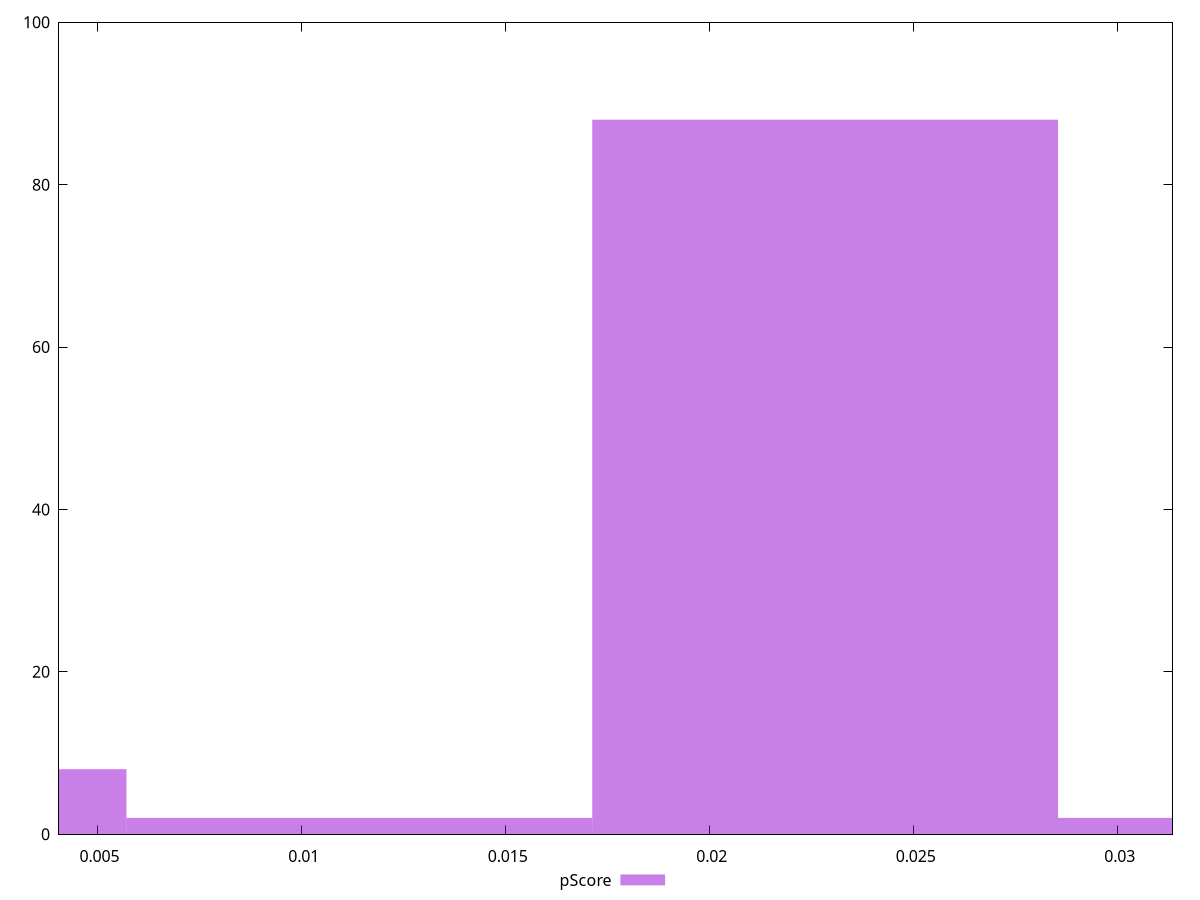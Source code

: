 reset

$pScore <<EOF
0.02282940199916941 88
0.03424410299875411 2
0 8
0.011414700999584705 2
EOF

set key outside below
set boxwidth 0.011414700999584705
set xrange [0.004054126984273931:0.03134133461294292]
set yrange [0:100]
set trange [0:100]
set style fill transparent solid 0.5 noborder
set terminal svg size 640, 490 enhanced background rgb 'white'
set output "report_00015_2021-02-09T16-11-33.973Z/cumulative-layout-shift/samples/pages+cached+noadtech+nomedia/pScore/histogram.svg"

plot $pScore title "pScore" with boxes

reset
